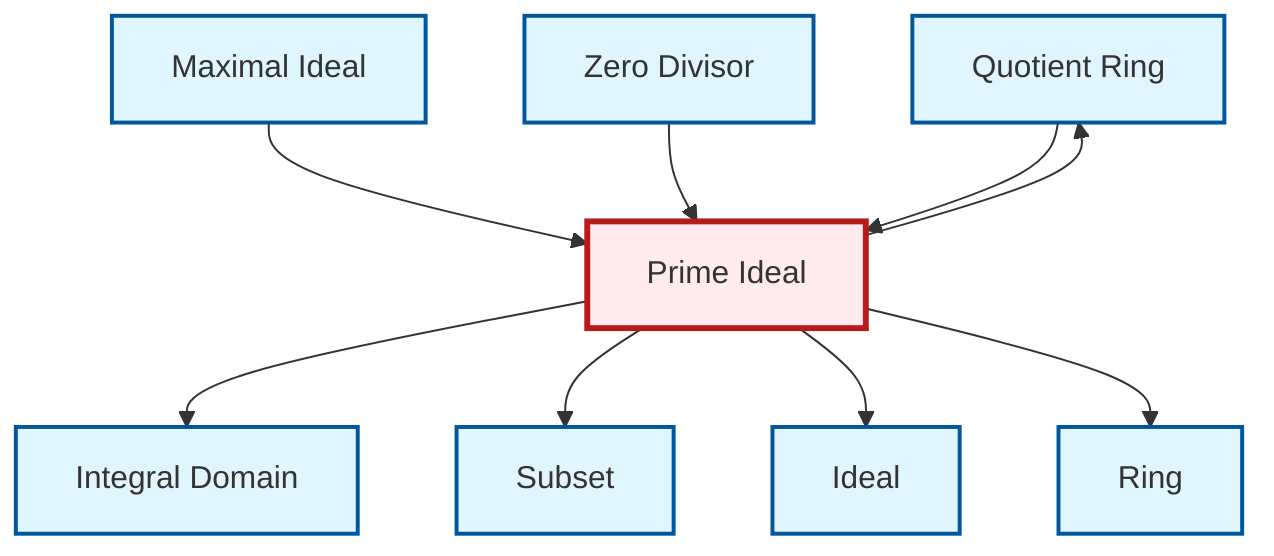 graph TD
    classDef definition fill:#e1f5fe,stroke:#01579b,stroke-width:2px
    classDef theorem fill:#f3e5f5,stroke:#4a148c,stroke-width:2px
    classDef axiom fill:#fff3e0,stroke:#e65100,stroke-width:2px
    classDef example fill:#e8f5e9,stroke:#1b5e20,stroke-width:2px
    classDef current fill:#ffebee,stroke:#b71c1c,stroke-width:3px
    def-subset["Subset"]:::definition
    def-quotient-ring["Quotient Ring"]:::definition
    def-prime-ideal["Prime Ideal"]:::definition
    def-integral-domain["Integral Domain"]:::definition
    def-maximal-ideal["Maximal Ideal"]:::definition
    def-ideal["Ideal"]:::definition
    def-zero-divisor["Zero Divisor"]:::definition
    def-ring["Ring"]:::definition
    def-maximal-ideal --> def-prime-ideal
    def-prime-ideal --> def-integral-domain
    def-zero-divisor --> def-prime-ideal
    def-prime-ideal --> def-subset
    def-prime-ideal --> def-quotient-ring
    def-prime-ideal --> def-ideal
    def-prime-ideal --> def-ring
    def-quotient-ring --> def-prime-ideal
    class def-prime-ideal current